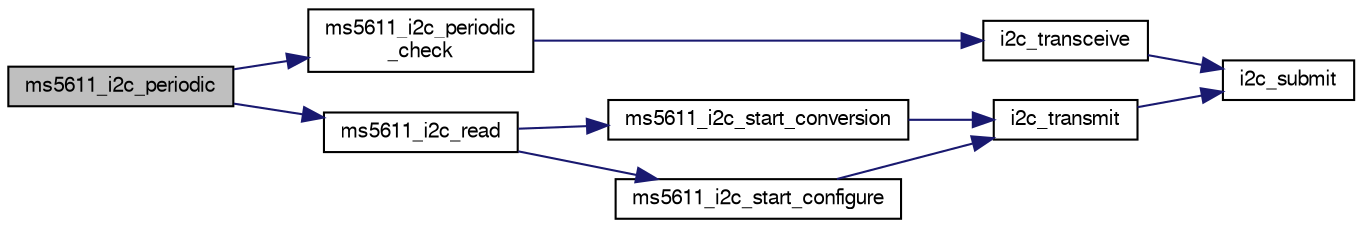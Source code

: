 digraph "ms5611_i2c_periodic"
{
  edge [fontname="FreeSans",fontsize="10",labelfontname="FreeSans",labelfontsize="10"];
  node [fontname="FreeSans",fontsize="10",shape=record];
  rankdir="LR";
  Node1 [label="ms5611_i2c_periodic",height=0.2,width=0.4,color="black", fillcolor="grey75", style="filled", fontcolor="black"];
  Node1 -> Node2 [color="midnightblue",fontsize="10",style="solid",fontname="FreeSans"];
  Node2 [label="ms5611_i2c_periodic\l_check",height=0.2,width=0.4,color="black", fillcolor="white", style="filled",URL="$ms5611__i2c_8h.html#a45123afce6b944dbe03552035e6b6e5e",tooltip="Periodic function to ensure proper delay after triggering reset or conversion. "];
  Node2 -> Node3 [color="midnightblue",fontsize="10",style="solid",fontname="FreeSans"];
  Node3 [label="i2c_transceive",height=0.2,width=0.4,color="black", fillcolor="white", style="filled",URL="$group__i2c.html#gafb731922c9fb73255aa4cc11e34bfbd6",tooltip="Submit a write/read transaction. "];
  Node3 -> Node4 [color="midnightblue",fontsize="10",style="solid",fontname="FreeSans"];
  Node4 [label="i2c_submit",height=0.2,width=0.4,color="black", fillcolor="white", style="filled",URL="$group__i2c.html#ga4eed48e542a9c71b93372f5a38d7e367",tooltip="Submit a I2C transaction. "];
  Node1 -> Node5 [color="midnightblue",fontsize="10",style="solid",fontname="FreeSans"];
  Node5 [label="ms5611_i2c_read",height=0.2,width=0.4,color="black", fillcolor="white", style="filled",URL="$ms5611__i2c_8h.html#a5b15a903dc0ac45e598280f1c87953e9",tooltip="convenience function to trigger new measurement. "];
  Node5 -> Node6 [color="midnightblue",fontsize="10",style="solid",fontname="FreeSans"];
  Node6 [label="ms5611_i2c_start_conversion",height=0.2,width=0.4,color="black", fillcolor="white", style="filled",URL="$ms5611__i2c_8h.html#aa7ea4f69e5b5ff916ac4571219d829e1"];
  Node6 -> Node7 [color="midnightblue",fontsize="10",style="solid",fontname="FreeSans"];
  Node7 [label="i2c_transmit",height=0.2,width=0.4,color="black", fillcolor="white", style="filled",URL="$group__i2c.html#ga54405aa058f14a143b8b1b5380015927",tooltip="Submit a write only transaction. "];
  Node7 -> Node4 [color="midnightblue",fontsize="10",style="solid",fontname="FreeSans"];
  Node5 -> Node8 [color="midnightblue",fontsize="10",style="solid",fontname="FreeSans"];
  Node8 [label="ms5611_i2c_start_configure",height=0.2,width=0.4,color="black", fillcolor="white", style="filled",URL="$ms5611__i2c_8h.html#aede904dca434d648c441a0f51d9850af"];
  Node8 -> Node7 [color="midnightblue",fontsize="10",style="solid",fontname="FreeSans"];
}
